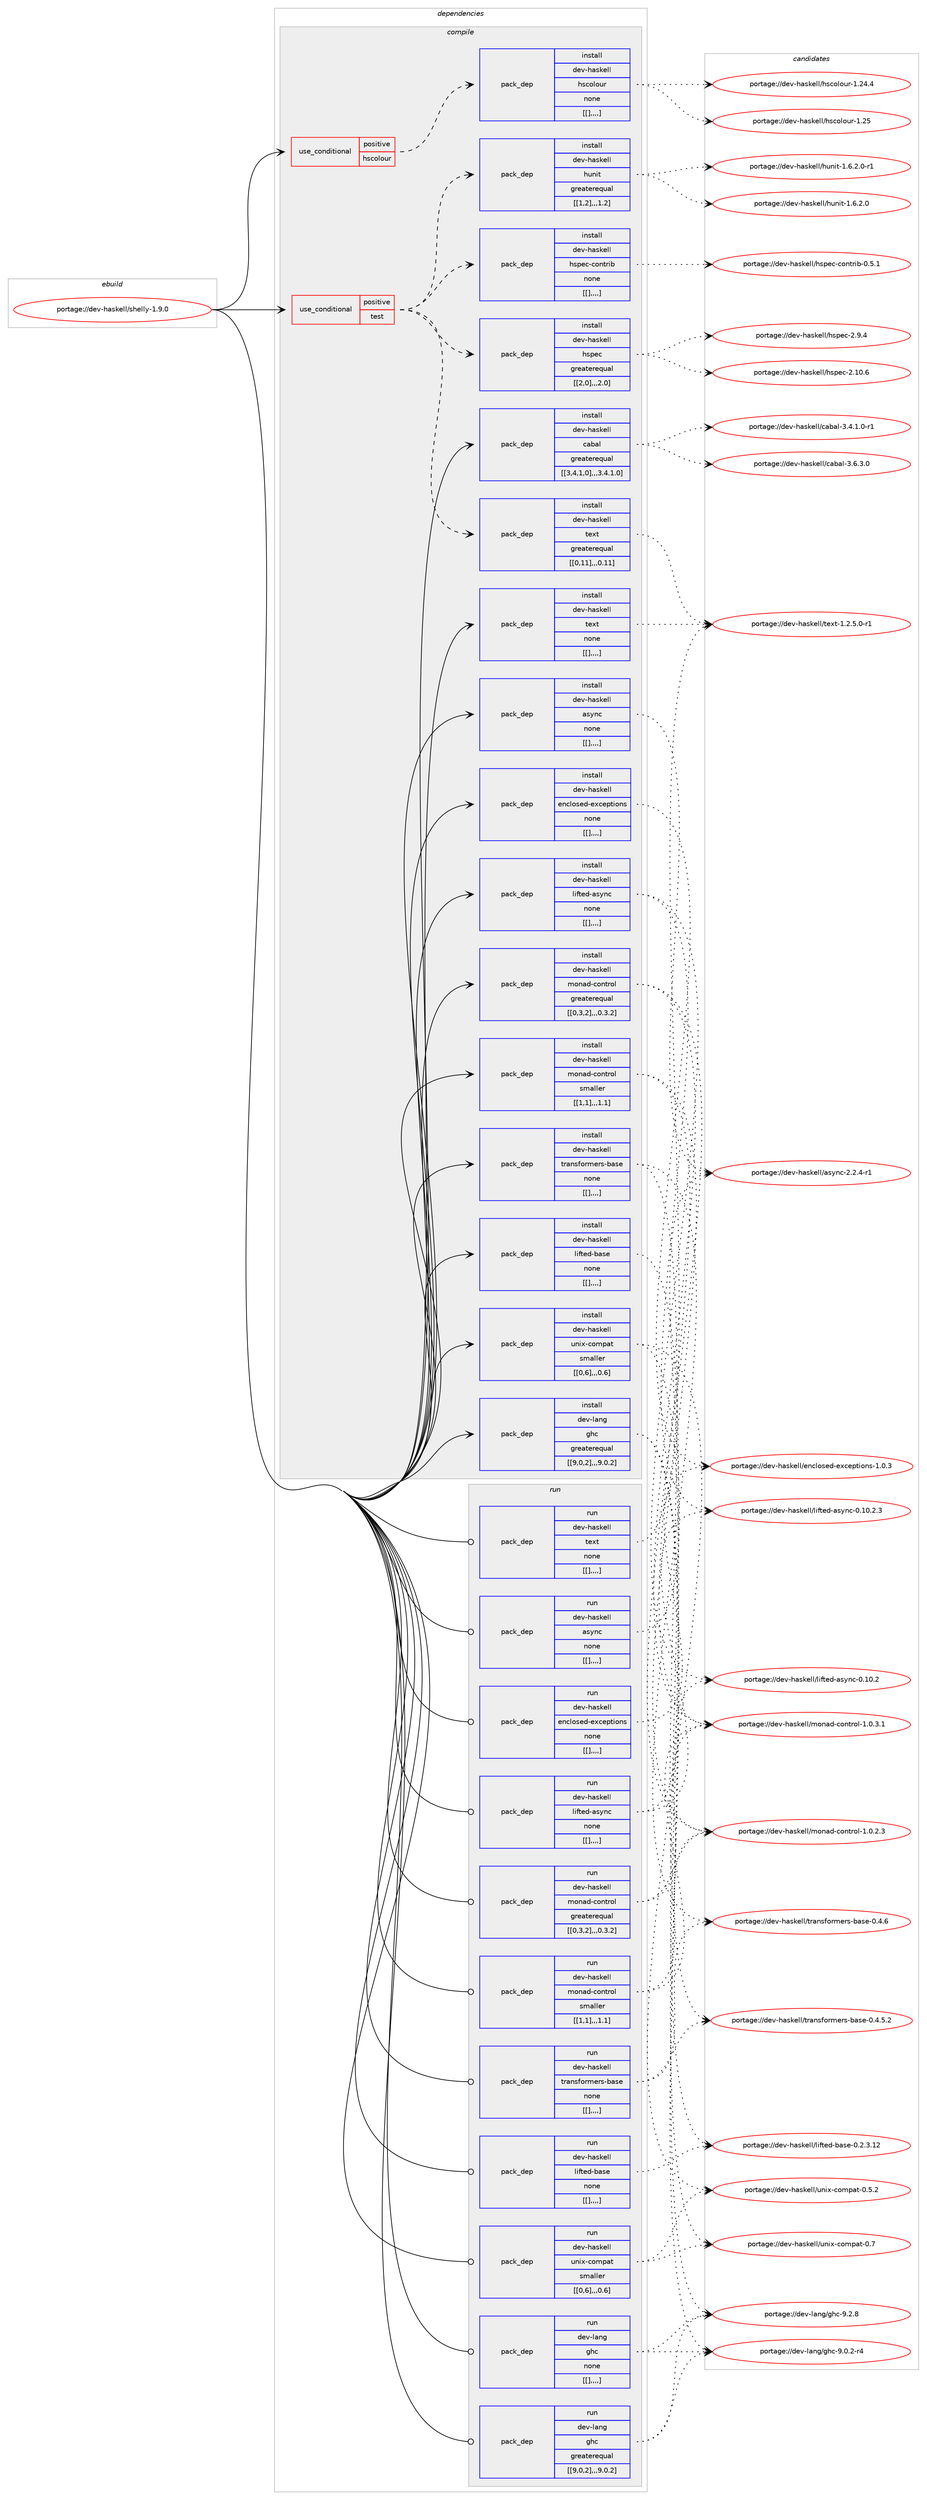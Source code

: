 digraph prolog {

# *************
# Graph options
# *************

newrank=true;
concentrate=true;
compound=true;
graph [rankdir=LR,fontname=Helvetica,fontsize=10,ranksep=1.5];#, ranksep=2.5, nodesep=0.2];
edge  [arrowhead=vee];
node  [fontname=Helvetica,fontsize=10];

# **********
# The ebuild
# **********

subgraph cluster_leftcol {
color=gray;
label=<<i>ebuild</i>>;
id [label="portage://dev-haskell/shelly-1.9.0", color=red, width=4, href="../dev-haskell/shelly-1.9.0.svg"];
}

# ****************
# The dependencies
# ****************

subgraph cluster_midcol {
color=gray;
label=<<i>dependencies</i>>;
subgraph cluster_compile {
fillcolor="#eeeeee";
style=filled;
label=<<i>compile</i>>;
subgraph cond21437 {
dependency88331 [label=<<TABLE BORDER="0" CELLBORDER="1" CELLSPACING="0" CELLPADDING="4"><TR><TD ROWSPAN="3" CELLPADDING="10">use_conditional</TD></TR><TR><TD>positive</TD></TR><TR><TD>hscolour</TD></TR></TABLE>>, shape=none, color=red];
subgraph pack65886 {
dependency88332 [label=<<TABLE BORDER="0" CELLBORDER="1" CELLSPACING="0" CELLPADDING="4" WIDTH="220"><TR><TD ROWSPAN="6" CELLPADDING="30">pack_dep</TD></TR><TR><TD WIDTH="110">install</TD></TR><TR><TD>dev-haskell</TD></TR><TR><TD>hscolour</TD></TR><TR><TD>none</TD></TR><TR><TD>[[],,,,]</TD></TR></TABLE>>, shape=none, color=blue];
}
dependency88331:e -> dependency88332:w [weight=20,style="dashed",arrowhead="vee"];
}
id:e -> dependency88331:w [weight=20,style="solid",arrowhead="vee"];
subgraph cond21438 {
dependency88333 [label=<<TABLE BORDER="0" CELLBORDER="1" CELLSPACING="0" CELLPADDING="4"><TR><TD ROWSPAN="3" CELLPADDING="10">use_conditional</TD></TR><TR><TD>positive</TD></TR><TR><TD>test</TD></TR></TABLE>>, shape=none, color=red];
subgraph pack65887 {
dependency88334 [label=<<TABLE BORDER="0" CELLBORDER="1" CELLSPACING="0" CELLPADDING="4" WIDTH="220"><TR><TD ROWSPAN="6" CELLPADDING="30">pack_dep</TD></TR><TR><TD WIDTH="110">install</TD></TR><TR><TD>dev-haskell</TD></TR><TR><TD>hspec</TD></TR><TR><TD>greaterequal</TD></TR><TR><TD>[[2,0],,,2.0]</TD></TR></TABLE>>, shape=none, color=blue];
}
dependency88333:e -> dependency88334:w [weight=20,style="dashed",arrowhead="vee"];
subgraph pack65888 {
dependency88335 [label=<<TABLE BORDER="0" CELLBORDER="1" CELLSPACING="0" CELLPADDING="4" WIDTH="220"><TR><TD ROWSPAN="6" CELLPADDING="30">pack_dep</TD></TR><TR><TD WIDTH="110">install</TD></TR><TR><TD>dev-haskell</TD></TR><TR><TD>hspec-contrib</TD></TR><TR><TD>none</TD></TR><TR><TD>[[],,,,]</TD></TR></TABLE>>, shape=none, color=blue];
}
dependency88333:e -> dependency88335:w [weight=20,style="dashed",arrowhead="vee"];
subgraph pack65889 {
dependency88336 [label=<<TABLE BORDER="0" CELLBORDER="1" CELLSPACING="0" CELLPADDING="4" WIDTH="220"><TR><TD ROWSPAN="6" CELLPADDING="30">pack_dep</TD></TR><TR><TD WIDTH="110">install</TD></TR><TR><TD>dev-haskell</TD></TR><TR><TD>hunit</TD></TR><TR><TD>greaterequal</TD></TR><TR><TD>[[1,2],,,1.2]</TD></TR></TABLE>>, shape=none, color=blue];
}
dependency88333:e -> dependency88336:w [weight=20,style="dashed",arrowhead="vee"];
subgraph pack65890 {
dependency88337 [label=<<TABLE BORDER="0" CELLBORDER="1" CELLSPACING="0" CELLPADDING="4" WIDTH="220"><TR><TD ROWSPAN="6" CELLPADDING="30">pack_dep</TD></TR><TR><TD WIDTH="110">install</TD></TR><TR><TD>dev-haskell</TD></TR><TR><TD>text</TD></TR><TR><TD>greaterequal</TD></TR><TR><TD>[[0,11],,,0.11]</TD></TR></TABLE>>, shape=none, color=blue];
}
dependency88333:e -> dependency88337:w [weight=20,style="dashed",arrowhead="vee"];
}
id:e -> dependency88333:w [weight=20,style="solid",arrowhead="vee"];
subgraph pack65891 {
dependency88338 [label=<<TABLE BORDER="0" CELLBORDER="1" CELLSPACING="0" CELLPADDING="4" WIDTH="220"><TR><TD ROWSPAN="6" CELLPADDING="30">pack_dep</TD></TR><TR><TD WIDTH="110">install</TD></TR><TR><TD>dev-haskell</TD></TR><TR><TD>async</TD></TR><TR><TD>none</TD></TR><TR><TD>[[],,,,]</TD></TR></TABLE>>, shape=none, color=blue];
}
id:e -> dependency88338:w [weight=20,style="solid",arrowhead="vee"];
subgraph pack65892 {
dependency88339 [label=<<TABLE BORDER="0" CELLBORDER="1" CELLSPACING="0" CELLPADDING="4" WIDTH="220"><TR><TD ROWSPAN="6" CELLPADDING="30">pack_dep</TD></TR><TR><TD WIDTH="110">install</TD></TR><TR><TD>dev-haskell</TD></TR><TR><TD>cabal</TD></TR><TR><TD>greaterequal</TD></TR><TR><TD>[[3,4,1,0],,,3.4.1.0]</TD></TR></TABLE>>, shape=none, color=blue];
}
id:e -> dependency88339:w [weight=20,style="solid",arrowhead="vee"];
subgraph pack65893 {
dependency88340 [label=<<TABLE BORDER="0" CELLBORDER="1" CELLSPACING="0" CELLPADDING="4" WIDTH="220"><TR><TD ROWSPAN="6" CELLPADDING="30">pack_dep</TD></TR><TR><TD WIDTH="110">install</TD></TR><TR><TD>dev-haskell</TD></TR><TR><TD>enclosed-exceptions</TD></TR><TR><TD>none</TD></TR><TR><TD>[[],,,,]</TD></TR></TABLE>>, shape=none, color=blue];
}
id:e -> dependency88340:w [weight=20,style="solid",arrowhead="vee"];
subgraph pack65894 {
dependency88341 [label=<<TABLE BORDER="0" CELLBORDER="1" CELLSPACING="0" CELLPADDING="4" WIDTH="220"><TR><TD ROWSPAN="6" CELLPADDING="30">pack_dep</TD></TR><TR><TD WIDTH="110">install</TD></TR><TR><TD>dev-haskell</TD></TR><TR><TD>lifted-async</TD></TR><TR><TD>none</TD></TR><TR><TD>[[],,,,]</TD></TR></TABLE>>, shape=none, color=blue];
}
id:e -> dependency88341:w [weight=20,style="solid",arrowhead="vee"];
subgraph pack65895 {
dependency88342 [label=<<TABLE BORDER="0" CELLBORDER="1" CELLSPACING="0" CELLPADDING="4" WIDTH="220"><TR><TD ROWSPAN="6" CELLPADDING="30">pack_dep</TD></TR><TR><TD WIDTH="110">install</TD></TR><TR><TD>dev-haskell</TD></TR><TR><TD>lifted-base</TD></TR><TR><TD>none</TD></TR><TR><TD>[[],,,,]</TD></TR></TABLE>>, shape=none, color=blue];
}
id:e -> dependency88342:w [weight=20,style="solid",arrowhead="vee"];
subgraph pack65896 {
dependency88343 [label=<<TABLE BORDER="0" CELLBORDER="1" CELLSPACING="0" CELLPADDING="4" WIDTH="220"><TR><TD ROWSPAN="6" CELLPADDING="30">pack_dep</TD></TR><TR><TD WIDTH="110">install</TD></TR><TR><TD>dev-haskell</TD></TR><TR><TD>monad-control</TD></TR><TR><TD>greaterequal</TD></TR><TR><TD>[[0,3,2],,,0.3.2]</TD></TR></TABLE>>, shape=none, color=blue];
}
id:e -> dependency88343:w [weight=20,style="solid",arrowhead="vee"];
subgraph pack65897 {
dependency88344 [label=<<TABLE BORDER="0" CELLBORDER="1" CELLSPACING="0" CELLPADDING="4" WIDTH="220"><TR><TD ROWSPAN="6" CELLPADDING="30">pack_dep</TD></TR><TR><TD WIDTH="110">install</TD></TR><TR><TD>dev-haskell</TD></TR><TR><TD>monad-control</TD></TR><TR><TD>smaller</TD></TR><TR><TD>[[1,1],,,1.1]</TD></TR></TABLE>>, shape=none, color=blue];
}
id:e -> dependency88344:w [weight=20,style="solid",arrowhead="vee"];
subgraph pack65898 {
dependency88345 [label=<<TABLE BORDER="0" CELLBORDER="1" CELLSPACING="0" CELLPADDING="4" WIDTH="220"><TR><TD ROWSPAN="6" CELLPADDING="30">pack_dep</TD></TR><TR><TD WIDTH="110">install</TD></TR><TR><TD>dev-haskell</TD></TR><TR><TD>text</TD></TR><TR><TD>none</TD></TR><TR><TD>[[],,,,]</TD></TR></TABLE>>, shape=none, color=blue];
}
id:e -> dependency88345:w [weight=20,style="solid",arrowhead="vee"];
subgraph pack65899 {
dependency88346 [label=<<TABLE BORDER="0" CELLBORDER="1" CELLSPACING="0" CELLPADDING="4" WIDTH="220"><TR><TD ROWSPAN="6" CELLPADDING="30">pack_dep</TD></TR><TR><TD WIDTH="110">install</TD></TR><TR><TD>dev-haskell</TD></TR><TR><TD>transformers-base</TD></TR><TR><TD>none</TD></TR><TR><TD>[[],,,,]</TD></TR></TABLE>>, shape=none, color=blue];
}
id:e -> dependency88346:w [weight=20,style="solid",arrowhead="vee"];
subgraph pack65900 {
dependency88347 [label=<<TABLE BORDER="0" CELLBORDER="1" CELLSPACING="0" CELLPADDING="4" WIDTH="220"><TR><TD ROWSPAN="6" CELLPADDING="30">pack_dep</TD></TR><TR><TD WIDTH="110">install</TD></TR><TR><TD>dev-haskell</TD></TR><TR><TD>unix-compat</TD></TR><TR><TD>smaller</TD></TR><TR><TD>[[0,6],,,0.6]</TD></TR></TABLE>>, shape=none, color=blue];
}
id:e -> dependency88347:w [weight=20,style="solid",arrowhead="vee"];
subgraph pack65901 {
dependency88348 [label=<<TABLE BORDER="0" CELLBORDER="1" CELLSPACING="0" CELLPADDING="4" WIDTH="220"><TR><TD ROWSPAN="6" CELLPADDING="30">pack_dep</TD></TR><TR><TD WIDTH="110">install</TD></TR><TR><TD>dev-lang</TD></TR><TR><TD>ghc</TD></TR><TR><TD>greaterequal</TD></TR><TR><TD>[[9,0,2],,,9.0.2]</TD></TR></TABLE>>, shape=none, color=blue];
}
id:e -> dependency88348:w [weight=20,style="solid",arrowhead="vee"];
}
subgraph cluster_compileandrun {
fillcolor="#eeeeee";
style=filled;
label=<<i>compile and run</i>>;
}
subgraph cluster_run {
fillcolor="#eeeeee";
style=filled;
label=<<i>run</i>>;
subgraph pack65902 {
dependency88349 [label=<<TABLE BORDER="0" CELLBORDER="1" CELLSPACING="0" CELLPADDING="4" WIDTH="220"><TR><TD ROWSPAN="6" CELLPADDING="30">pack_dep</TD></TR><TR><TD WIDTH="110">run</TD></TR><TR><TD>dev-haskell</TD></TR><TR><TD>async</TD></TR><TR><TD>none</TD></TR><TR><TD>[[],,,,]</TD></TR></TABLE>>, shape=none, color=blue];
}
id:e -> dependency88349:w [weight=20,style="solid",arrowhead="odot"];
subgraph pack65903 {
dependency88350 [label=<<TABLE BORDER="0" CELLBORDER="1" CELLSPACING="0" CELLPADDING="4" WIDTH="220"><TR><TD ROWSPAN="6" CELLPADDING="30">pack_dep</TD></TR><TR><TD WIDTH="110">run</TD></TR><TR><TD>dev-haskell</TD></TR><TR><TD>enclosed-exceptions</TD></TR><TR><TD>none</TD></TR><TR><TD>[[],,,,]</TD></TR></TABLE>>, shape=none, color=blue];
}
id:e -> dependency88350:w [weight=20,style="solid",arrowhead="odot"];
subgraph pack65904 {
dependency88351 [label=<<TABLE BORDER="0" CELLBORDER="1" CELLSPACING="0" CELLPADDING="4" WIDTH="220"><TR><TD ROWSPAN="6" CELLPADDING="30">pack_dep</TD></TR><TR><TD WIDTH="110">run</TD></TR><TR><TD>dev-haskell</TD></TR><TR><TD>lifted-async</TD></TR><TR><TD>none</TD></TR><TR><TD>[[],,,,]</TD></TR></TABLE>>, shape=none, color=blue];
}
id:e -> dependency88351:w [weight=20,style="solid",arrowhead="odot"];
subgraph pack65905 {
dependency88352 [label=<<TABLE BORDER="0" CELLBORDER="1" CELLSPACING="0" CELLPADDING="4" WIDTH="220"><TR><TD ROWSPAN="6" CELLPADDING="30">pack_dep</TD></TR><TR><TD WIDTH="110">run</TD></TR><TR><TD>dev-haskell</TD></TR><TR><TD>lifted-base</TD></TR><TR><TD>none</TD></TR><TR><TD>[[],,,,]</TD></TR></TABLE>>, shape=none, color=blue];
}
id:e -> dependency88352:w [weight=20,style="solid",arrowhead="odot"];
subgraph pack65906 {
dependency88353 [label=<<TABLE BORDER="0" CELLBORDER="1" CELLSPACING="0" CELLPADDING="4" WIDTH="220"><TR><TD ROWSPAN="6" CELLPADDING="30">pack_dep</TD></TR><TR><TD WIDTH="110">run</TD></TR><TR><TD>dev-haskell</TD></TR><TR><TD>monad-control</TD></TR><TR><TD>greaterequal</TD></TR><TR><TD>[[0,3,2],,,0.3.2]</TD></TR></TABLE>>, shape=none, color=blue];
}
id:e -> dependency88353:w [weight=20,style="solid",arrowhead="odot"];
subgraph pack65907 {
dependency88354 [label=<<TABLE BORDER="0" CELLBORDER="1" CELLSPACING="0" CELLPADDING="4" WIDTH="220"><TR><TD ROWSPAN="6" CELLPADDING="30">pack_dep</TD></TR><TR><TD WIDTH="110">run</TD></TR><TR><TD>dev-haskell</TD></TR><TR><TD>monad-control</TD></TR><TR><TD>smaller</TD></TR><TR><TD>[[1,1],,,1.1]</TD></TR></TABLE>>, shape=none, color=blue];
}
id:e -> dependency88354:w [weight=20,style="solid",arrowhead="odot"];
subgraph pack65908 {
dependency88355 [label=<<TABLE BORDER="0" CELLBORDER="1" CELLSPACING="0" CELLPADDING="4" WIDTH="220"><TR><TD ROWSPAN="6" CELLPADDING="30">pack_dep</TD></TR><TR><TD WIDTH="110">run</TD></TR><TR><TD>dev-haskell</TD></TR><TR><TD>text</TD></TR><TR><TD>none</TD></TR><TR><TD>[[],,,,]</TD></TR></TABLE>>, shape=none, color=blue];
}
id:e -> dependency88355:w [weight=20,style="solid",arrowhead="odot"];
subgraph pack65909 {
dependency88356 [label=<<TABLE BORDER="0" CELLBORDER="1" CELLSPACING="0" CELLPADDING="4" WIDTH="220"><TR><TD ROWSPAN="6" CELLPADDING="30">pack_dep</TD></TR><TR><TD WIDTH="110">run</TD></TR><TR><TD>dev-haskell</TD></TR><TR><TD>transformers-base</TD></TR><TR><TD>none</TD></TR><TR><TD>[[],,,,]</TD></TR></TABLE>>, shape=none, color=blue];
}
id:e -> dependency88356:w [weight=20,style="solid",arrowhead="odot"];
subgraph pack65910 {
dependency88357 [label=<<TABLE BORDER="0" CELLBORDER="1" CELLSPACING="0" CELLPADDING="4" WIDTH="220"><TR><TD ROWSPAN="6" CELLPADDING="30">pack_dep</TD></TR><TR><TD WIDTH="110">run</TD></TR><TR><TD>dev-haskell</TD></TR><TR><TD>unix-compat</TD></TR><TR><TD>smaller</TD></TR><TR><TD>[[0,6],,,0.6]</TD></TR></TABLE>>, shape=none, color=blue];
}
id:e -> dependency88357:w [weight=20,style="solid",arrowhead="odot"];
subgraph pack65911 {
dependency88358 [label=<<TABLE BORDER="0" CELLBORDER="1" CELLSPACING="0" CELLPADDING="4" WIDTH="220"><TR><TD ROWSPAN="6" CELLPADDING="30">pack_dep</TD></TR><TR><TD WIDTH="110">run</TD></TR><TR><TD>dev-lang</TD></TR><TR><TD>ghc</TD></TR><TR><TD>greaterequal</TD></TR><TR><TD>[[9,0,2],,,9.0.2]</TD></TR></TABLE>>, shape=none, color=blue];
}
id:e -> dependency88358:w [weight=20,style="solid",arrowhead="odot"];
subgraph pack65912 {
dependency88359 [label=<<TABLE BORDER="0" CELLBORDER="1" CELLSPACING="0" CELLPADDING="4" WIDTH="220"><TR><TD ROWSPAN="6" CELLPADDING="30">pack_dep</TD></TR><TR><TD WIDTH="110">run</TD></TR><TR><TD>dev-lang</TD></TR><TR><TD>ghc</TD></TR><TR><TD>none</TD></TR><TR><TD>[[],,,,]</TD></TR></TABLE>>, shape=none, color=blue];
}
id:e -> dependency88359:w [weight=20,style="solid",arrowhead="odot"];
}
}

# **************
# The candidates
# **************

subgraph cluster_choices {
rank=same;
color=gray;
label=<<i>candidates</i>>;

subgraph choice65886 {
color=black;
nodesep=1;
choice100101118451049711510710110810847104115991111081111171144549465053 [label="portage://dev-haskell/hscolour-1.25", color=red, width=4,href="../dev-haskell/hscolour-1.25.svg"];
choice1001011184510497115107101108108471041159911110811111711445494650524652 [label="portage://dev-haskell/hscolour-1.24.4", color=red, width=4,href="../dev-haskell/hscolour-1.24.4.svg"];
dependency88332:e -> choice100101118451049711510710110810847104115991111081111171144549465053:w [style=dotted,weight="100"];
dependency88332:e -> choice1001011184510497115107101108108471041159911110811111711445494650524652:w [style=dotted,weight="100"];
}
subgraph choice65887 {
color=black;
nodesep=1;
choice1001011184510497115107101108108471041151121019945504649484654 [label="portage://dev-haskell/hspec-2.10.6", color=red, width=4,href="../dev-haskell/hspec-2.10.6.svg"];
choice10010111845104971151071011081084710411511210199455046574652 [label="portage://dev-haskell/hspec-2.9.4", color=red, width=4,href="../dev-haskell/hspec-2.9.4.svg"];
dependency88334:e -> choice1001011184510497115107101108108471041151121019945504649484654:w [style=dotted,weight="100"];
dependency88334:e -> choice10010111845104971151071011081084710411511210199455046574652:w [style=dotted,weight="100"];
}
subgraph choice65888 {
color=black;
nodesep=1;
choice10010111845104971151071011081084710411511210199459911111011611410598454846534649 [label="portage://dev-haskell/hspec-contrib-0.5.1", color=red, width=4,href="../dev-haskell/hspec-contrib-0.5.1.svg"];
dependency88335:e -> choice10010111845104971151071011081084710411511210199459911111011611410598454846534649:w [style=dotted,weight="100"];
}
subgraph choice65889 {
color=black;
nodesep=1;
choice10010111845104971151071011081084710411711010511645494654465046484511449 [label="portage://dev-haskell/hunit-1.6.2.0-r1", color=red, width=4,href="../dev-haskell/hunit-1.6.2.0-r1.svg"];
choice1001011184510497115107101108108471041171101051164549465446504648 [label="portage://dev-haskell/hunit-1.6.2.0", color=red, width=4,href="../dev-haskell/hunit-1.6.2.0.svg"];
dependency88336:e -> choice10010111845104971151071011081084710411711010511645494654465046484511449:w [style=dotted,weight="100"];
dependency88336:e -> choice1001011184510497115107101108108471041171101051164549465446504648:w [style=dotted,weight="100"];
}
subgraph choice65890 {
color=black;
nodesep=1;
choice10010111845104971151071011081084711610112011645494650465346484511449 [label="portage://dev-haskell/text-1.2.5.0-r1", color=red, width=4,href="../dev-haskell/text-1.2.5.0-r1.svg"];
dependency88337:e -> choice10010111845104971151071011081084711610112011645494650465346484511449:w [style=dotted,weight="100"];
}
subgraph choice65891 {
color=black;
nodesep=1;
choice10010111845104971151071011081084797115121110994550465046524511449 [label="portage://dev-haskell/async-2.2.4-r1", color=red, width=4,href="../dev-haskell/async-2.2.4-r1.svg"];
dependency88338:e -> choice10010111845104971151071011081084797115121110994550465046524511449:w [style=dotted,weight="100"];
}
subgraph choice65892 {
color=black;
nodesep=1;
choice100101118451049711510710110810847999798971084551465446514648 [label="portage://dev-haskell/cabal-3.6.3.0", color=red, width=4,href="../dev-haskell/cabal-3.6.3.0.svg"];
choice1001011184510497115107101108108479997989710845514652464946484511449 [label="portage://dev-haskell/cabal-3.4.1.0-r1", color=red, width=4,href="../dev-haskell/cabal-3.4.1.0-r1.svg"];
dependency88339:e -> choice100101118451049711510710110810847999798971084551465446514648:w [style=dotted,weight="100"];
dependency88339:e -> choice1001011184510497115107101108108479997989710845514652464946484511449:w [style=dotted,weight="100"];
}
subgraph choice65893 {
color=black;
nodesep=1;
choice100101118451049711510710110810847101110991081111151011004510112099101112116105111110115454946484651 [label="portage://dev-haskell/enclosed-exceptions-1.0.3", color=red, width=4,href="../dev-haskell/enclosed-exceptions-1.0.3.svg"];
dependency88340:e -> choice100101118451049711510710110810847101110991081111151011004510112099101112116105111110115454946484651:w [style=dotted,weight="100"];
}
subgraph choice65894 {
color=black;
nodesep=1;
choice100101118451049711510710110810847108105102116101100459711512111099454846494846504651 [label="portage://dev-haskell/lifted-async-0.10.2.3", color=red, width=4,href="../dev-haskell/lifted-async-0.10.2.3.svg"];
choice10010111845104971151071011081084710810510211610110045971151211109945484649484650 [label="portage://dev-haskell/lifted-async-0.10.2", color=red, width=4,href="../dev-haskell/lifted-async-0.10.2.svg"];
dependency88341:e -> choice100101118451049711510710110810847108105102116101100459711512111099454846494846504651:w [style=dotted,weight="100"];
dependency88341:e -> choice10010111845104971151071011081084710810510211610110045971151211109945484649484650:w [style=dotted,weight="100"];
}
subgraph choice65895 {
color=black;
nodesep=1;
choice100101118451049711510710110810847108105102116101100459897115101454846504651464950 [label="portage://dev-haskell/lifted-base-0.2.3.12", color=red, width=4,href="../dev-haskell/lifted-base-0.2.3.12.svg"];
dependency88342:e -> choice100101118451049711510710110810847108105102116101100459897115101454846504651464950:w [style=dotted,weight="100"];
}
subgraph choice65896 {
color=black;
nodesep=1;
choice1001011184510497115107101108108471091111109710045991111101161141111084549464846514649 [label="portage://dev-haskell/monad-control-1.0.3.1", color=red, width=4,href="../dev-haskell/monad-control-1.0.3.1.svg"];
choice1001011184510497115107101108108471091111109710045991111101161141111084549464846504651 [label="portage://dev-haskell/monad-control-1.0.2.3", color=red, width=4,href="../dev-haskell/monad-control-1.0.2.3.svg"];
dependency88343:e -> choice1001011184510497115107101108108471091111109710045991111101161141111084549464846514649:w [style=dotted,weight="100"];
dependency88343:e -> choice1001011184510497115107101108108471091111109710045991111101161141111084549464846504651:w [style=dotted,weight="100"];
}
subgraph choice65897 {
color=black;
nodesep=1;
choice1001011184510497115107101108108471091111109710045991111101161141111084549464846514649 [label="portage://dev-haskell/monad-control-1.0.3.1", color=red, width=4,href="../dev-haskell/monad-control-1.0.3.1.svg"];
choice1001011184510497115107101108108471091111109710045991111101161141111084549464846504651 [label="portage://dev-haskell/monad-control-1.0.2.3", color=red, width=4,href="../dev-haskell/monad-control-1.0.2.3.svg"];
dependency88344:e -> choice1001011184510497115107101108108471091111109710045991111101161141111084549464846514649:w [style=dotted,weight="100"];
dependency88344:e -> choice1001011184510497115107101108108471091111109710045991111101161141111084549464846504651:w [style=dotted,weight="100"];
}
subgraph choice65898 {
color=black;
nodesep=1;
choice10010111845104971151071011081084711610112011645494650465346484511449 [label="portage://dev-haskell/text-1.2.5.0-r1", color=red, width=4,href="../dev-haskell/text-1.2.5.0-r1.svg"];
dependency88345:e -> choice10010111845104971151071011081084711610112011645494650465346484511449:w [style=dotted,weight="100"];
}
subgraph choice65899 {
color=black;
nodesep=1;
choice10010111845104971151071011081084711611497110115102111114109101114115459897115101454846524654 [label="portage://dev-haskell/transformers-base-0.4.6", color=red, width=4,href="../dev-haskell/transformers-base-0.4.6.svg"];
choice100101118451049711510710110810847116114971101151021111141091011141154598971151014548465246534650 [label="portage://dev-haskell/transformers-base-0.4.5.2", color=red, width=4,href="../dev-haskell/transformers-base-0.4.5.2.svg"];
dependency88346:e -> choice10010111845104971151071011081084711611497110115102111114109101114115459897115101454846524654:w [style=dotted,weight="100"];
dependency88346:e -> choice100101118451049711510710110810847116114971101151021111141091011141154598971151014548465246534650:w [style=dotted,weight="100"];
}
subgraph choice65900 {
color=black;
nodesep=1;
choice10010111845104971151071011081084711711010512045991111091129711645484655 [label="portage://dev-haskell/unix-compat-0.7", color=red, width=4,href="../dev-haskell/unix-compat-0.7.svg"];
choice100101118451049711510710110810847117110105120459911110911297116454846534650 [label="portage://dev-haskell/unix-compat-0.5.2", color=red, width=4,href="../dev-haskell/unix-compat-0.5.2.svg"];
dependency88347:e -> choice10010111845104971151071011081084711711010512045991111091129711645484655:w [style=dotted,weight="100"];
dependency88347:e -> choice100101118451049711510710110810847117110105120459911110911297116454846534650:w [style=dotted,weight="100"];
}
subgraph choice65901 {
color=black;
nodesep=1;
choice10010111845108971101034710310499455746504656 [label="portage://dev-lang/ghc-9.2.8", color=red, width=4,href="../dev-lang/ghc-9.2.8.svg"];
choice100101118451089711010347103104994557464846504511452 [label="portage://dev-lang/ghc-9.0.2-r4", color=red, width=4,href="../dev-lang/ghc-9.0.2-r4.svg"];
dependency88348:e -> choice10010111845108971101034710310499455746504656:w [style=dotted,weight="100"];
dependency88348:e -> choice100101118451089711010347103104994557464846504511452:w [style=dotted,weight="100"];
}
subgraph choice65902 {
color=black;
nodesep=1;
choice10010111845104971151071011081084797115121110994550465046524511449 [label="portage://dev-haskell/async-2.2.4-r1", color=red, width=4,href="../dev-haskell/async-2.2.4-r1.svg"];
dependency88349:e -> choice10010111845104971151071011081084797115121110994550465046524511449:w [style=dotted,weight="100"];
}
subgraph choice65903 {
color=black;
nodesep=1;
choice100101118451049711510710110810847101110991081111151011004510112099101112116105111110115454946484651 [label="portage://dev-haskell/enclosed-exceptions-1.0.3", color=red, width=4,href="../dev-haskell/enclosed-exceptions-1.0.3.svg"];
dependency88350:e -> choice100101118451049711510710110810847101110991081111151011004510112099101112116105111110115454946484651:w [style=dotted,weight="100"];
}
subgraph choice65904 {
color=black;
nodesep=1;
choice100101118451049711510710110810847108105102116101100459711512111099454846494846504651 [label="portage://dev-haskell/lifted-async-0.10.2.3", color=red, width=4,href="../dev-haskell/lifted-async-0.10.2.3.svg"];
choice10010111845104971151071011081084710810510211610110045971151211109945484649484650 [label="portage://dev-haskell/lifted-async-0.10.2", color=red, width=4,href="../dev-haskell/lifted-async-0.10.2.svg"];
dependency88351:e -> choice100101118451049711510710110810847108105102116101100459711512111099454846494846504651:w [style=dotted,weight="100"];
dependency88351:e -> choice10010111845104971151071011081084710810510211610110045971151211109945484649484650:w [style=dotted,weight="100"];
}
subgraph choice65905 {
color=black;
nodesep=1;
choice100101118451049711510710110810847108105102116101100459897115101454846504651464950 [label="portage://dev-haskell/lifted-base-0.2.3.12", color=red, width=4,href="../dev-haskell/lifted-base-0.2.3.12.svg"];
dependency88352:e -> choice100101118451049711510710110810847108105102116101100459897115101454846504651464950:w [style=dotted,weight="100"];
}
subgraph choice65906 {
color=black;
nodesep=1;
choice1001011184510497115107101108108471091111109710045991111101161141111084549464846514649 [label="portage://dev-haskell/monad-control-1.0.3.1", color=red, width=4,href="../dev-haskell/monad-control-1.0.3.1.svg"];
choice1001011184510497115107101108108471091111109710045991111101161141111084549464846504651 [label="portage://dev-haskell/monad-control-1.0.2.3", color=red, width=4,href="../dev-haskell/monad-control-1.0.2.3.svg"];
dependency88353:e -> choice1001011184510497115107101108108471091111109710045991111101161141111084549464846514649:w [style=dotted,weight="100"];
dependency88353:e -> choice1001011184510497115107101108108471091111109710045991111101161141111084549464846504651:w [style=dotted,weight="100"];
}
subgraph choice65907 {
color=black;
nodesep=1;
choice1001011184510497115107101108108471091111109710045991111101161141111084549464846514649 [label="portage://dev-haskell/monad-control-1.0.3.1", color=red, width=4,href="../dev-haskell/monad-control-1.0.3.1.svg"];
choice1001011184510497115107101108108471091111109710045991111101161141111084549464846504651 [label="portage://dev-haskell/monad-control-1.0.2.3", color=red, width=4,href="../dev-haskell/monad-control-1.0.2.3.svg"];
dependency88354:e -> choice1001011184510497115107101108108471091111109710045991111101161141111084549464846514649:w [style=dotted,weight="100"];
dependency88354:e -> choice1001011184510497115107101108108471091111109710045991111101161141111084549464846504651:w [style=dotted,weight="100"];
}
subgraph choice65908 {
color=black;
nodesep=1;
choice10010111845104971151071011081084711610112011645494650465346484511449 [label="portage://dev-haskell/text-1.2.5.0-r1", color=red, width=4,href="../dev-haskell/text-1.2.5.0-r1.svg"];
dependency88355:e -> choice10010111845104971151071011081084711610112011645494650465346484511449:w [style=dotted,weight="100"];
}
subgraph choice65909 {
color=black;
nodesep=1;
choice10010111845104971151071011081084711611497110115102111114109101114115459897115101454846524654 [label="portage://dev-haskell/transformers-base-0.4.6", color=red, width=4,href="../dev-haskell/transformers-base-0.4.6.svg"];
choice100101118451049711510710110810847116114971101151021111141091011141154598971151014548465246534650 [label="portage://dev-haskell/transformers-base-0.4.5.2", color=red, width=4,href="../dev-haskell/transformers-base-0.4.5.2.svg"];
dependency88356:e -> choice10010111845104971151071011081084711611497110115102111114109101114115459897115101454846524654:w [style=dotted,weight="100"];
dependency88356:e -> choice100101118451049711510710110810847116114971101151021111141091011141154598971151014548465246534650:w [style=dotted,weight="100"];
}
subgraph choice65910 {
color=black;
nodesep=1;
choice10010111845104971151071011081084711711010512045991111091129711645484655 [label="portage://dev-haskell/unix-compat-0.7", color=red, width=4,href="../dev-haskell/unix-compat-0.7.svg"];
choice100101118451049711510710110810847117110105120459911110911297116454846534650 [label="portage://dev-haskell/unix-compat-0.5.2", color=red, width=4,href="../dev-haskell/unix-compat-0.5.2.svg"];
dependency88357:e -> choice10010111845104971151071011081084711711010512045991111091129711645484655:w [style=dotted,weight="100"];
dependency88357:e -> choice100101118451049711510710110810847117110105120459911110911297116454846534650:w [style=dotted,weight="100"];
}
subgraph choice65911 {
color=black;
nodesep=1;
choice10010111845108971101034710310499455746504656 [label="portage://dev-lang/ghc-9.2.8", color=red, width=4,href="../dev-lang/ghc-9.2.8.svg"];
choice100101118451089711010347103104994557464846504511452 [label="portage://dev-lang/ghc-9.0.2-r4", color=red, width=4,href="../dev-lang/ghc-9.0.2-r4.svg"];
dependency88358:e -> choice10010111845108971101034710310499455746504656:w [style=dotted,weight="100"];
dependency88358:e -> choice100101118451089711010347103104994557464846504511452:w [style=dotted,weight="100"];
}
subgraph choice65912 {
color=black;
nodesep=1;
choice10010111845108971101034710310499455746504656 [label="portage://dev-lang/ghc-9.2.8", color=red, width=4,href="../dev-lang/ghc-9.2.8.svg"];
choice100101118451089711010347103104994557464846504511452 [label="portage://dev-lang/ghc-9.0.2-r4", color=red, width=4,href="../dev-lang/ghc-9.0.2-r4.svg"];
dependency88359:e -> choice10010111845108971101034710310499455746504656:w [style=dotted,weight="100"];
dependency88359:e -> choice100101118451089711010347103104994557464846504511452:w [style=dotted,weight="100"];
}
}

}
